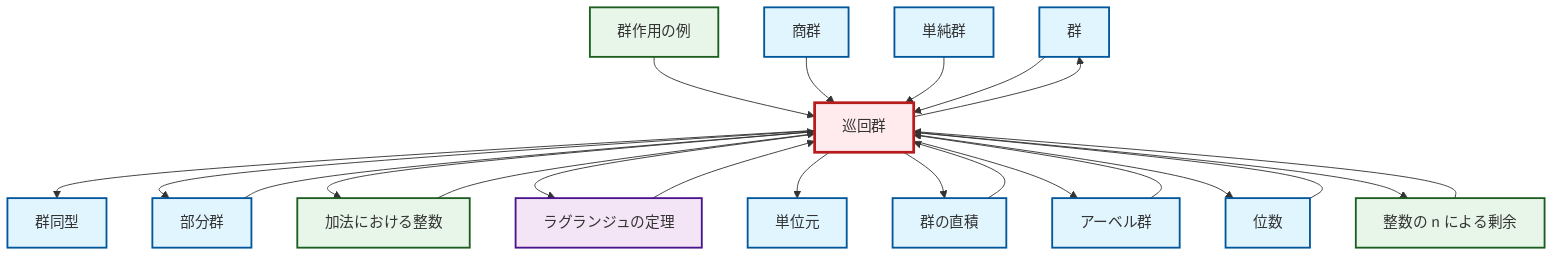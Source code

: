 graph TD
    classDef definition fill:#e1f5fe,stroke:#01579b,stroke-width:2px
    classDef theorem fill:#f3e5f5,stroke:#4a148c,stroke-width:2px
    classDef axiom fill:#fff3e0,stroke:#e65100,stroke-width:2px
    classDef example fill:#e8f5e9,stroke:#1b5e20,stroke-width:2px
    classDef current fill:#ffebee,stroke:#b71c1c,stroke-width:3px
    def-group["群"]:::definition
    def-isomorphism["群同型"]:::definition
    thm-lagrange["ラグランジュの定理"]:::theorem
    def-direct-product["群の直積"]:::definition
    ex-group-action-examples["群作用の例"]:::example
    def-subgroup["部分群"]:::definition
    def-abelian-group["アーベル群"]:::definition
    def-identity-element["単位元"]:::definition
    ex-quotient-integers-mod-n["整数の n による剰余"]:::example
    def-simple-group["単純群"]:::definition
    def-quotient-group["商群"]:::definition
    def-order["位数"]:::definition
    ex-integers-addition["加法における整数"]:::example
    def-cyclic-group["巡回群"]:::definition
    ex-quotient-integers-mod-n --> def-cyclic-group
    def-abelian-group --> def-cyclic-group
    def-subgroup --> def-cyclic-group
    def-cyclic-group --> def-isomorphism
    def-cyclic-group --> def-subgroup
    ex-group-action-examples --> def-cyclic-group
    def-cyclic-group --> ex-integers-addition
    def-cyclic-group --> thm-lagrange
    def-cyclic-group --> def-group
    def-quotient-group --> def-cyclic-group
    def-cyclic-group --> def-identity-element
    def-cyclic-group --> def-direct-product
    ex-integers-addition --> def-cyclic-group
    def-order --> def-cyclic-group
    def-simple-group --> def-cyclic-group
    def-group --> def-cyclic-group
    def-cyclic-group --> def-abelian-group
    def-cyclic-group --> def-order
    def-cyclic-group --> ex-quotient-integers-mod-n
    thm-lagrange --> def-cyclic-group
    def-direct-product --> def-cyclic-group
    class def-cyclic-group current